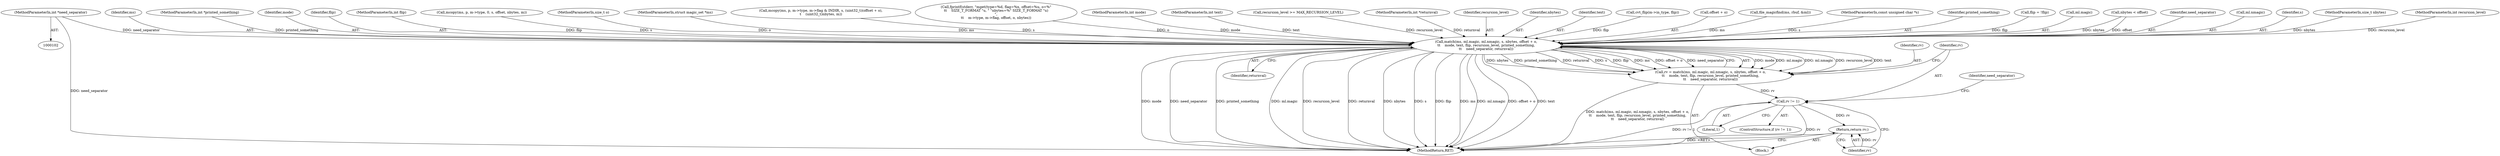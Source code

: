 digraph "0_file_6f737ddfadb596d7d4a993f7ed2141ffd664a81c@pointer" {
"1000114" [label="(MethodParameterIn,int *need_separator)"];
"1001695" [label="(Call,match(ms, ml.magic, ml.nmagic, s, nbytes, offset + o,\n\t\t    mode, text, flip, recursion_level, printed_something,\n\t\t    need_separator, returnval))"];
"1001693" [label="(Call,rv = match(ms, ml.magic, ml.nmagic, s, nbytes, offset + o,\n\t\t    mode, text, flip, recursion_level, printed_something,\n\t\t    need_separator, returnval))"];
"1001716" [label="(Call,rv != 1)"];
"1001723" [label="(Return,return rv;)"];
"1001700" [label="(Call,ml.nmagic)"];
"1001703" [label="(Identifier,s)"];
"1000106" [label="(MethodParameterIn,size_t nbytes)"];
"1000112" [label="(MethodParameterIn,int recursion_level)"];
"1001715" [label="(ControlStructure,if (rv != 1))"];
"1001696" [label="(Identifier,ms)"];
"1001723" [label="(Return,return rv;)"];
"1001755" [label="(MethodReturn,RET)"];
"1000113" [label="(MethodParameterIn,int *printed_something)"];
"1001708" [label="(Identifier,mode)"];
"1001448" [label="(Block,)"];
"1001710" [label="(Identifier,flip)"];
"1000114" [label="(MethodParameterIn,int *need_separator)"];
"1001717" [label="(Identifier,rv)"];
"1001724" [label="(Identifier,rv)"];
"1001695" [label="(Call,match(ms, ml.magic, ml.nmagic, s, nbytes, offset + o,\n\t\t    mode, text, flip, recursion_level, printed_something,\n\t\t    need_separator, returnval))"];
"1000111" [label="(MethodParameterIn,int flip)"];
"1001403" [label="(Call,mcopy(ms, p, m->type, 0, s, offset, nbytes, m))"];
"1000107" [label="(MethodParameterIn,size_t o)"];
"1001718" [label="(Literal,1)"];
"1001714" [label="(Identifier,returnval)"];
"1001693" [label="(Call,rv = match(ms, ml.magic, ml.nmagic, s, nbytes, offset + o,\n\t\t    mode, text, flip, recursion_level, printed_something,\n\t\t    need_separator, returnval))"];
"1000103" [label="(MethodParameterIn,struct magic_set *ms)"];
"1000151" [label="(Call,mcopy(ms, p, m->type, m->flag & INDIR, s, (uint32_t)(offset + o),\n\t    (uint32_t)nbytes, m))"];
"1000186" [label="(Call,fprintf(stderr, \"mget(type=%d, flag=%x, offset=%u, o=%\"\n\t\t    SIZE_T_FORMAT \"u, \" \"nbytes=%\" SIZE_T_FORMAT \"u)\n\",\n\t\t    m->type, m->flag, offset, o, nbytes))"];
"1000109" [label="(MethodParameterIn,int mode)"];
"1000110" [label="(MethodParameterIn,int text)"];
"1001694" [label="(Identifier,rv)"];
"1000138" [label="(Call,recursion_level >= MAX_RECURSION_LEVEL)"];
"1000115" [label="(MethodParameterIn,int *returnval)"];
"1001711" [label="(Identifier,recursion_level)"];
"1001704" [label="(Identifier,nbytes)"];
"1001709" [label="(Identifier,text)"];
"1000417" [label="(Call,cvt_flip(m->in_type, flip))"];
"1001705" [label="(Call,offset + o)"];
"1001663" [label="(Call,file_magicfind(ms, rbuf, &ml))"];
"1000104" [label="(MethodParameterIn,const unsigned char *s)"];
"1001712" [label="(Identifier,printed_something)"];
"1001657" [label="(Call,flip = !flip)"];
"1001697" [label="(Call,ml.magic)"];
"1001637" [label="(Call,nbytes < offset)"];
"1001721" [label="(Identifier,need_separator)"];
"1001713" [label="(Identifier,need_separator)"];
"1001716" [label="(Call,rv != 1)"];
"1000114" -> "1000102"  [label="AST: "];
"1000114" -> "1001755"  [label="DDG: need_separator"];
"1000114" -> "1001695"  [label="DDG: need_separator"];
"1001695" -> "1001693"  [label="AST: "];
"1001695" -> "1001714"  [label="CFG: "];
"1001696" -> "1001695"  [label="AST: "];
"1001697" -> "1001695"  [label="AST: "];
"1001700" -> "1001695"  [label="AST: "];
"1001703" -> "1001695"  [label="AST: "];
"1001704" -> "1001695"  [label="AST: "];
"1001705" -> "1001695"  [label="AST: "];
"1001708" -> "1001695"  [label="AST: "];
"1001709" -> "1001695"  [label="AST: "];
"1001710" -> "1001695"  [label="AST: "];
"1001711" -> "1001695"  [label="AST: "];
"1001712" -> "1001695"  [label="AST: "];
"1001713" -> "1001695"  [label="AST: "];
"1001714" -> "1001695"  [label="AST: "];
"1001693" -> "1001695"  [label="CFG: "];
"1001695" -> "1001755"  [label="DDG: ms"];
"1001695" -> "1001755"  [label="DDG: ml.nmagic"];
"1001695" -> "1001755"  [label="DDG: offset + o"];
"1001695" -> "1001755"  [label="DDG: text"];
"1001695" -> "1001755"  [label="DDG: mode"];
"1001695" -> "1001755"  [label="DDG: need_separator"];
"1001695" -> "1001755"  [label="DDG: printed_something"];
"1001695" -> "1001755"  [label="DDG: ml.magic"];
"1001695" -> "1001755"  [label="DDG: recursion_level"];
"1001695" -> "1001755"  [label="DDG: returnval"];
"1001695" -> "1001755"  [label="DDG: nbytes"];
"1001695" -> "1001755"  [label="DDG: s"];
"1001695" -> "1001755"  [label="DDG: flip"];
"1001695" -> "1001693"  [label="DDG: mode"];
"1001695" -> "1001693"  [label="DDG: ml.magic"];
"1001695" -> "1001693"  [label="DDG: ml.nmagic"];
"1001695" -> "1001693"  [label="DDG: recursion_level"];
"1001695" -> "1001693"  [label="DDG: text"];
"1001695" -> "1001693"  [label="DDG: nbytes"];
"1001695" -> "1001693"  [label="DDG: printed_something"];
"1001695" -> "1001693"  [label="DDG: returnval"];
"1001695" -> "1001693"  [label="DDG: s"];
"1001695" -> "1001693"  [label="DDG: flip"];
"1001695" -> "1001693"  [label="DDG: ms"];
"1001695" -> "1001693"  [label="DDG: offset + o"];
"1001695" -> "1001693"  [label="DDG: need_separator"];
"1001663" -> "1001695"  [label="DDG: ms"];
"1000103" -> "1001695"  [label="DDG: ms"];
"1001403" -> "1001695"  [label="DDG: s"];
"1000151" -> "1001695"  [label="DDG: s"];
"1000104" -> "1001695"  [label="DDG: s"];
"1001637" -> "1001695"  [label="DDG: nbytes"];
"1001637" -> "1001695"  [label="DDG: offset"];
"1000106" -> "1001695"  [label="DDG: nbytes"];
"1000186" -> "1001695"  [label="DDG: o"];
"1000107" -> "1001695"  [label="DDG: o"];
"1000109" -> "1001695"  [label="DDG: mode"];
"1000110" -> "1001695"  [label="DDG: text"];
"1001657" -> "1001695"  [label="DDG: flip"];
"1000417" -> "1001695"  [label="DDG: flip"];
"1000111" -> "1001695"  [label="DDG: flip"];
"1000138" -> "1001695"  [label="DDG: recursion_level"];
"1000112" -> "1001695"  [label="DDG: recursion_level"];
"1000113" -> "1001695"  [label="DDG: printed_something"];
"1000115" -> "1001695"  [label="DDG: returnval"];
"1001693" -> "1001448"  [label="AST: "];
"1001694" -> "1001693"  [label="AST: "];
"1001717" -> "1001693"  [label="CFG: "];
"1001693" -> "1001755"  [label="DDG: match(ms, ml.magic, ml.nmagic, s, nbytes, offset + o,\n\t\t    mode, text, flip, recursion_level, printed_something,\n\t\t    need_separator, returnval)"];
"1001693" -> "1001716"  [label="DDG: rv"];
"1001716" -> "1001715"  [label="AST: "];
"1001716" -> "1001718"  [label="CFG: "];
"1001717" -> "1001716"  [label="AST: "];
"1001718" -> "1001716"  [label="AST: "];
"1001721" -> "1001716"  [label="CFG: "];
"1001724" -> "1001716"  [label="CFG: "];
"1001716" -> "1001755"  [label="DDG: rv != 1"];
"1001716" -> "1001755"  [label="DDG: rv"];
"1001716" -> "1001723"  [label="DDG: rv"];
"1001723" -> "1001448"  [label="AST: "];
"1001723" -> "1001724"  [label="CFG: "];
"1001724" -> "1001723"  [label="AST: "];
"1001755" -> "1001723"  [label="CFG: "];
"1001723" -> "1001755"  [label="DDG: <RET>"];
"1001724" -> "1001723"  [label="DDG: rv"];
}
